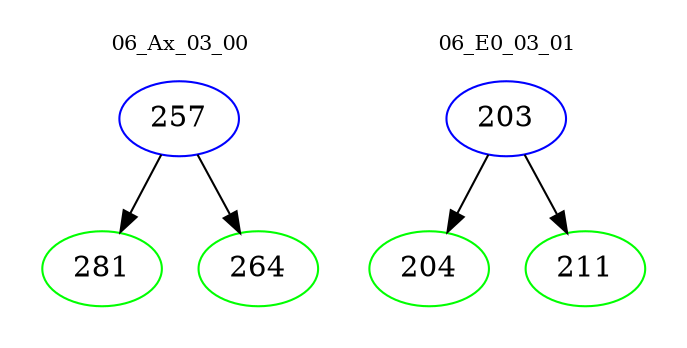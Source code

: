 digraph{
subgraph cluster_0 {
color = white
label = "06_Ax_03_00";
fontsize=10;
T0_257 [label="257", color="blue"]
T0_257 -> T0_281 [color="black"]
T0_281 [label="281", color="green"]
T0_257 -> T0_264 [color="black"]
T0_264 [label="264", color="green"]
}
subgraph cluster_1 {
color = white
label = "06_E0_03_01";
fontsize=10;
T1_203 [label="203", color="blue"]
T1_203 -> T1_204 [color="black"]
T1_204 [label="204", color="green"]
T1_203 -> T1_211 [color="black"]
T1_211 [label="211", color="green"]
}
}
